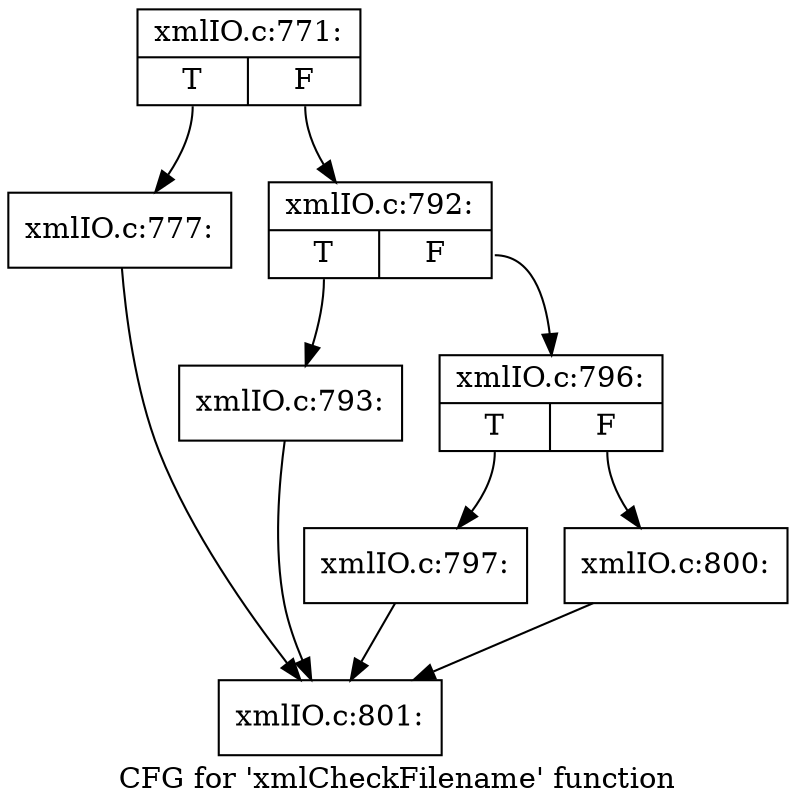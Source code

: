 digraph "CFG for 'xmlCheckFilename' function" {
	label="CFG for 'xmlCheckFilename' function";

	Node0x520fc30 [shape=record,label="{xmlIO.c:771:|{<s0>T|<s1>F}}"];
	Node0x520fc30:s0 -> Node0x5211f20;
	Node0x520fc30:s1 -> Node0x5211f70;
	Node0x5211f20 [shape=record,label="{xmlIO.c:777:}"];
	Node0x5211f20 -> Node0x520fbe0;
	Node0x5211f70 [shape=record,label="{xmlIO.c:792:|{<s0>T|<s1>F}}"];
	Node0x5211f70:s0 -> Node0x5212400;
	Node0x5211f70:s1 -> Node0x5212450;
	Node0x5212400 [shape=record,label="{xmlIO.c:793:}"];
	Node0x5212400 -> Node0x520fbe0;
	Node0x5212450 [shape=record,label="{xmlIO.c:796:|{<s0>T|<s1>F}}"];
	Node0x5212450:s0 -> Node0x5212d70;
	Node0x5212450:s1 -> Node0x52130a0;
	Node0x5212d70 [shape=record,label="{xmlIO.c:797:}"];
	Node0x5212d70 -> Node0x520fbe0;
	Node0x52130a0 [shape=record,label="{xmlIO.c:800:}"];
	Node0x52130a0 -> Node0x520fbe0;
	Node0x520fbe0 [shape=record,label="{xmlIO.c:801:}"];
}
